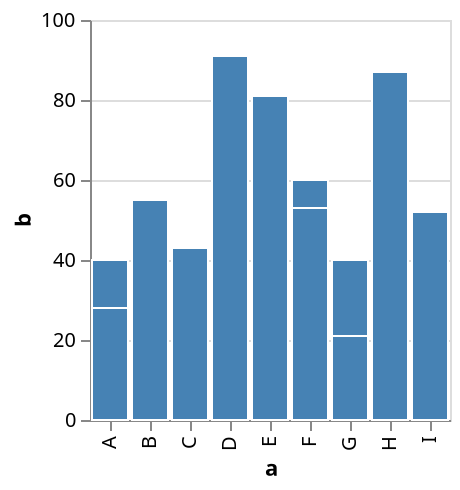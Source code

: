 {
  "$schema": "https://vega.github.io/schema/vega-lite/v4.json",
  "description": "A simple bar chart with embedded data.",
  "background": "white",
  "data": {
    "values": [
      {"a": "A", "b": 28},
      {"a": "A", "b": 12},
      {"a": "B", "b": 55},
      {"a": "C", "b": 43},
      {"a": "D", "b": 91},
      {"a": "E", "b": 81},
      {"a": "F", "b": 53},
      {"a": "F", "b": 7},
      {"a": "G", "b": 21},
      {"a": "G", "b": 19},
      {"a": "H", "b": 87},
      {"a": "I", "b": 52}
    ]
  },
  "mark": "bar",
  "encoding": {
    "x": {"field": "a", "type": "ordinal"},
    "y": {"field": "b", "type": "quantitative", "stack": true},
    "fill": {"value": "steelblue"},
    "stroke": {"value": "white"}
  },
  "autosize": {"type": "pad"}
}